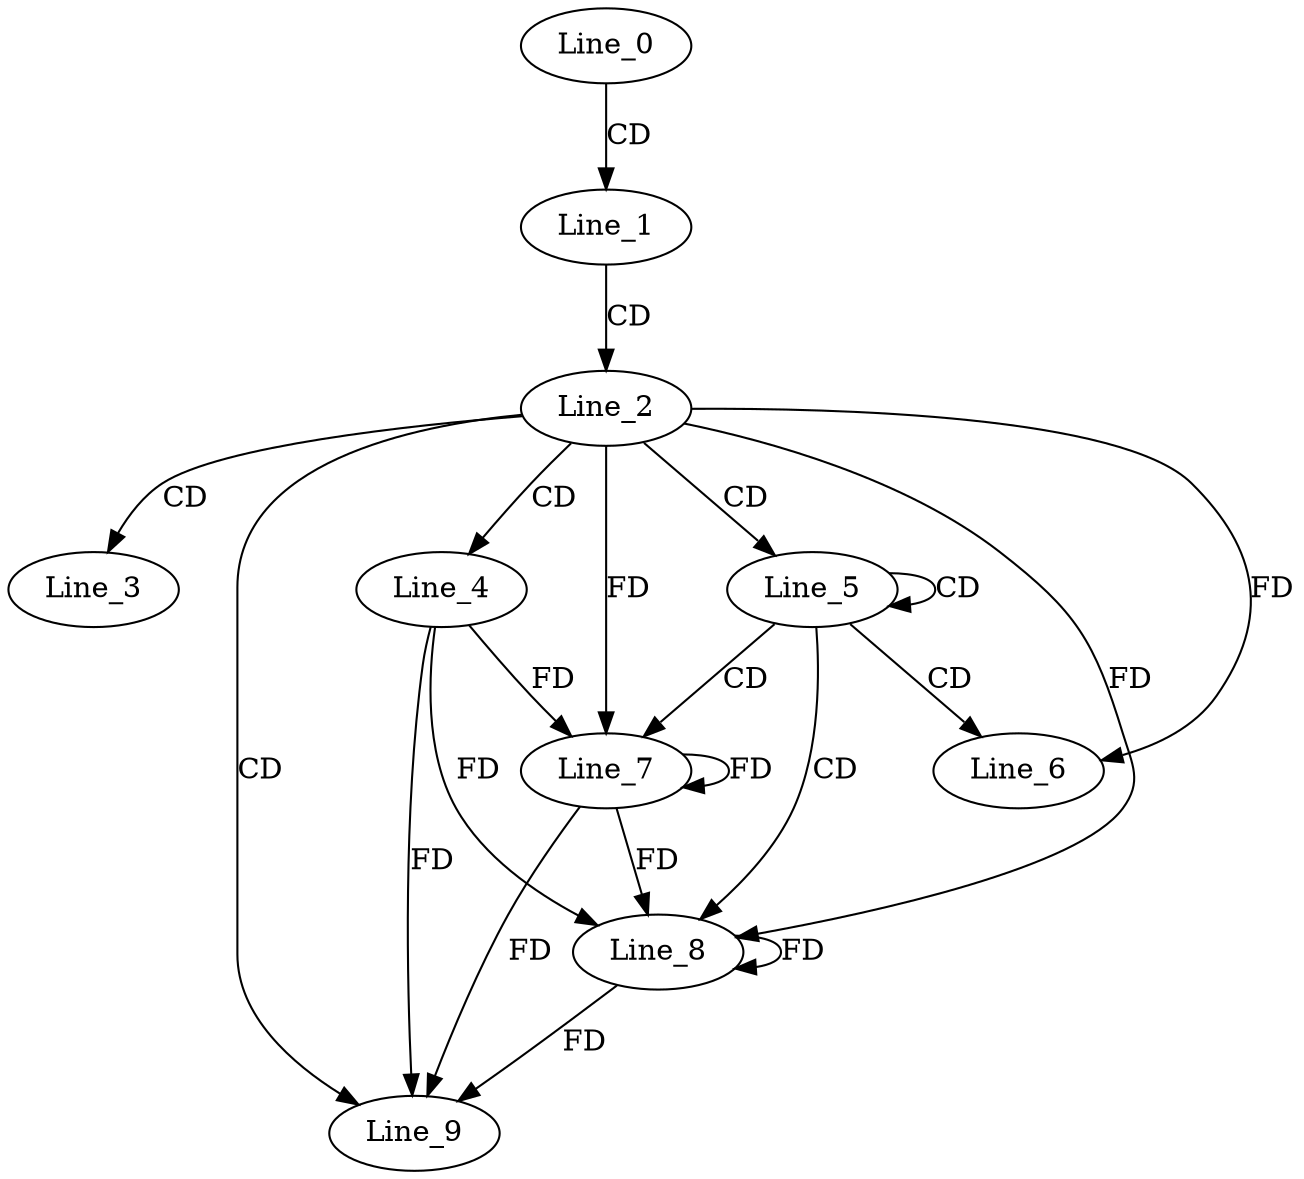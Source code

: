 digraph G {
  Line_0;
  Line_1;
  Line_2;
  Line_3;
  Line_4;
  Line_5;
  Line_5;
  Line_6;
  Line_7;
  Line_7;
  Line_8;
  Line_8;
  Line_9;
  Line_0 -> Line_1 [ label="CD" ];
  Line_1 -> Line_2 [ label="CD" ];
  Line_2 -> Line_3 [ label="CD" ];
  Line_2 -> Line_4 [ label="CD" ];
  Line_2 -> Line_5 [ label="CD" ];
  Line_5 -> Line_5 [ label="CD" ];
  Line_5 -> Line_6 [ label="CD" ];
  Line_2 -> Line_6 [ label="FD" ];
  Line_5 -> Line_7 [ label="CD" ];
  Line_4 -> Line_7 [ label="FD" ];
  Line_7 -> Line_7 [ label="FD" ];
  Line_2 -> Line_7 [ label="FD" ];
  Line_5 -> Line_8 [ label="CD" ];
  Line_4 -> Line_8 [ label="FD" ];
  Line_7 -> Line_8 [ label="FD" ];
  Line_8 -> Line_8 [ label="FD" ];
  Line_2 -> Line_8 [ label="FD" ];
  Line_2 -> Line_9 [ label="CD" ];
  Line_4 -> Line_9 [ label="FD" ];
  Line_7 -> Line_9 [ label="FD" ];
  Line_8 -> Line_9 [ label="FD" ];
}
